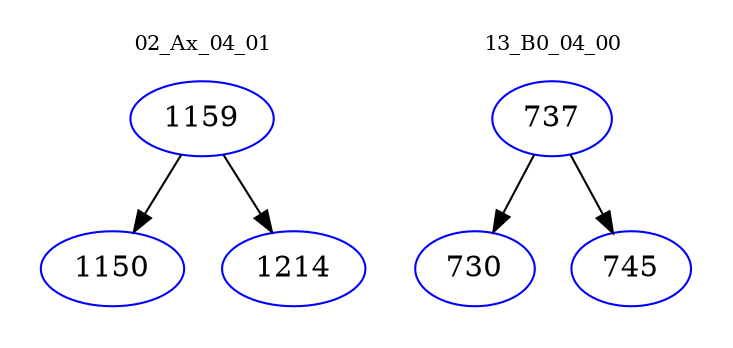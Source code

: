 digraph{
subgraph cluster_0 {
color = white
label = "02_Ax_04_01";
fontsize=10;
T0_1159 [label="1159", color="blue"]
T0_1159 -> T0_1150 [color="black"]
T0_1150 [label="1150", color="blue"]
T0_1159 -> T0_1214 [color="black"]
T0_1214 [label="1214", color="blue"]
}
subgraph cluster_1 {
color = white
label = "13_B0_04_00";
fontsize=10;
T1_737 [label="737", color="blue"]
T1_737 -> T1_730 [color="black"]
T1_730 [label="730", color="blue"]
T1_737 -> T1_745 [color="black"]
T1_745 [label="745", color="blue"]
}
}
